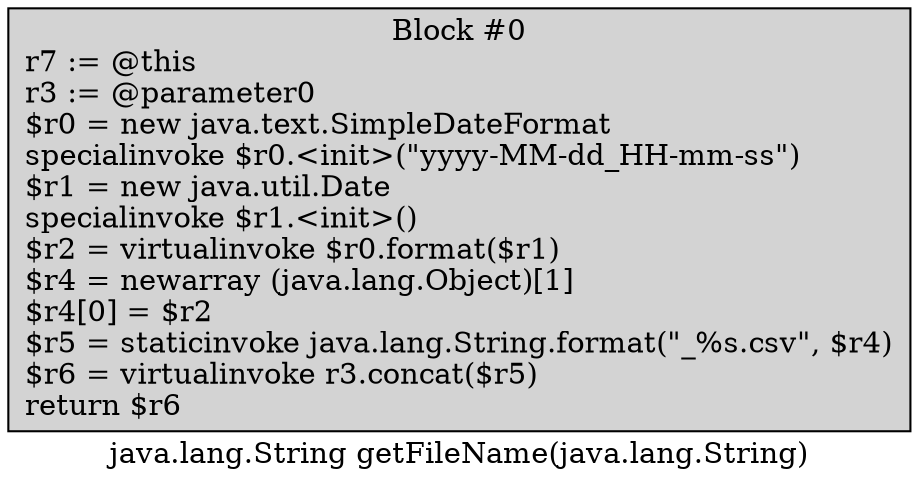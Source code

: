 digraph "java.lang.String getFileName(java.lang.String)" {
    label="java.lang.String getFileName(java.lang.String)";
    node [shape=box];
    "0" [style=filled,fillcolor=lightgray,label="Block #0\nr7 := @this\lr3 := @parameter0\l$r0 = new java.text.SimpleDateFormat\lspecialinvoke $r0.<init>(\"yyyy-MM-dd_HH-mm-ss\")\l$r1 = new java.util.Date\lspecialinvoke $r1.<init>()\l$r2 = virtualinvoke $r0.format($r1)\l$r4 = newarray (java.lang.Object)[1]\l$r4[0] = $r2\l$r5 = staticinvoke java.lang.String.format(\"_%s.csv\", $r4)\l$r6 = virtualinvoke r3.concat($r5)\lreturn $r6\l",];
}
